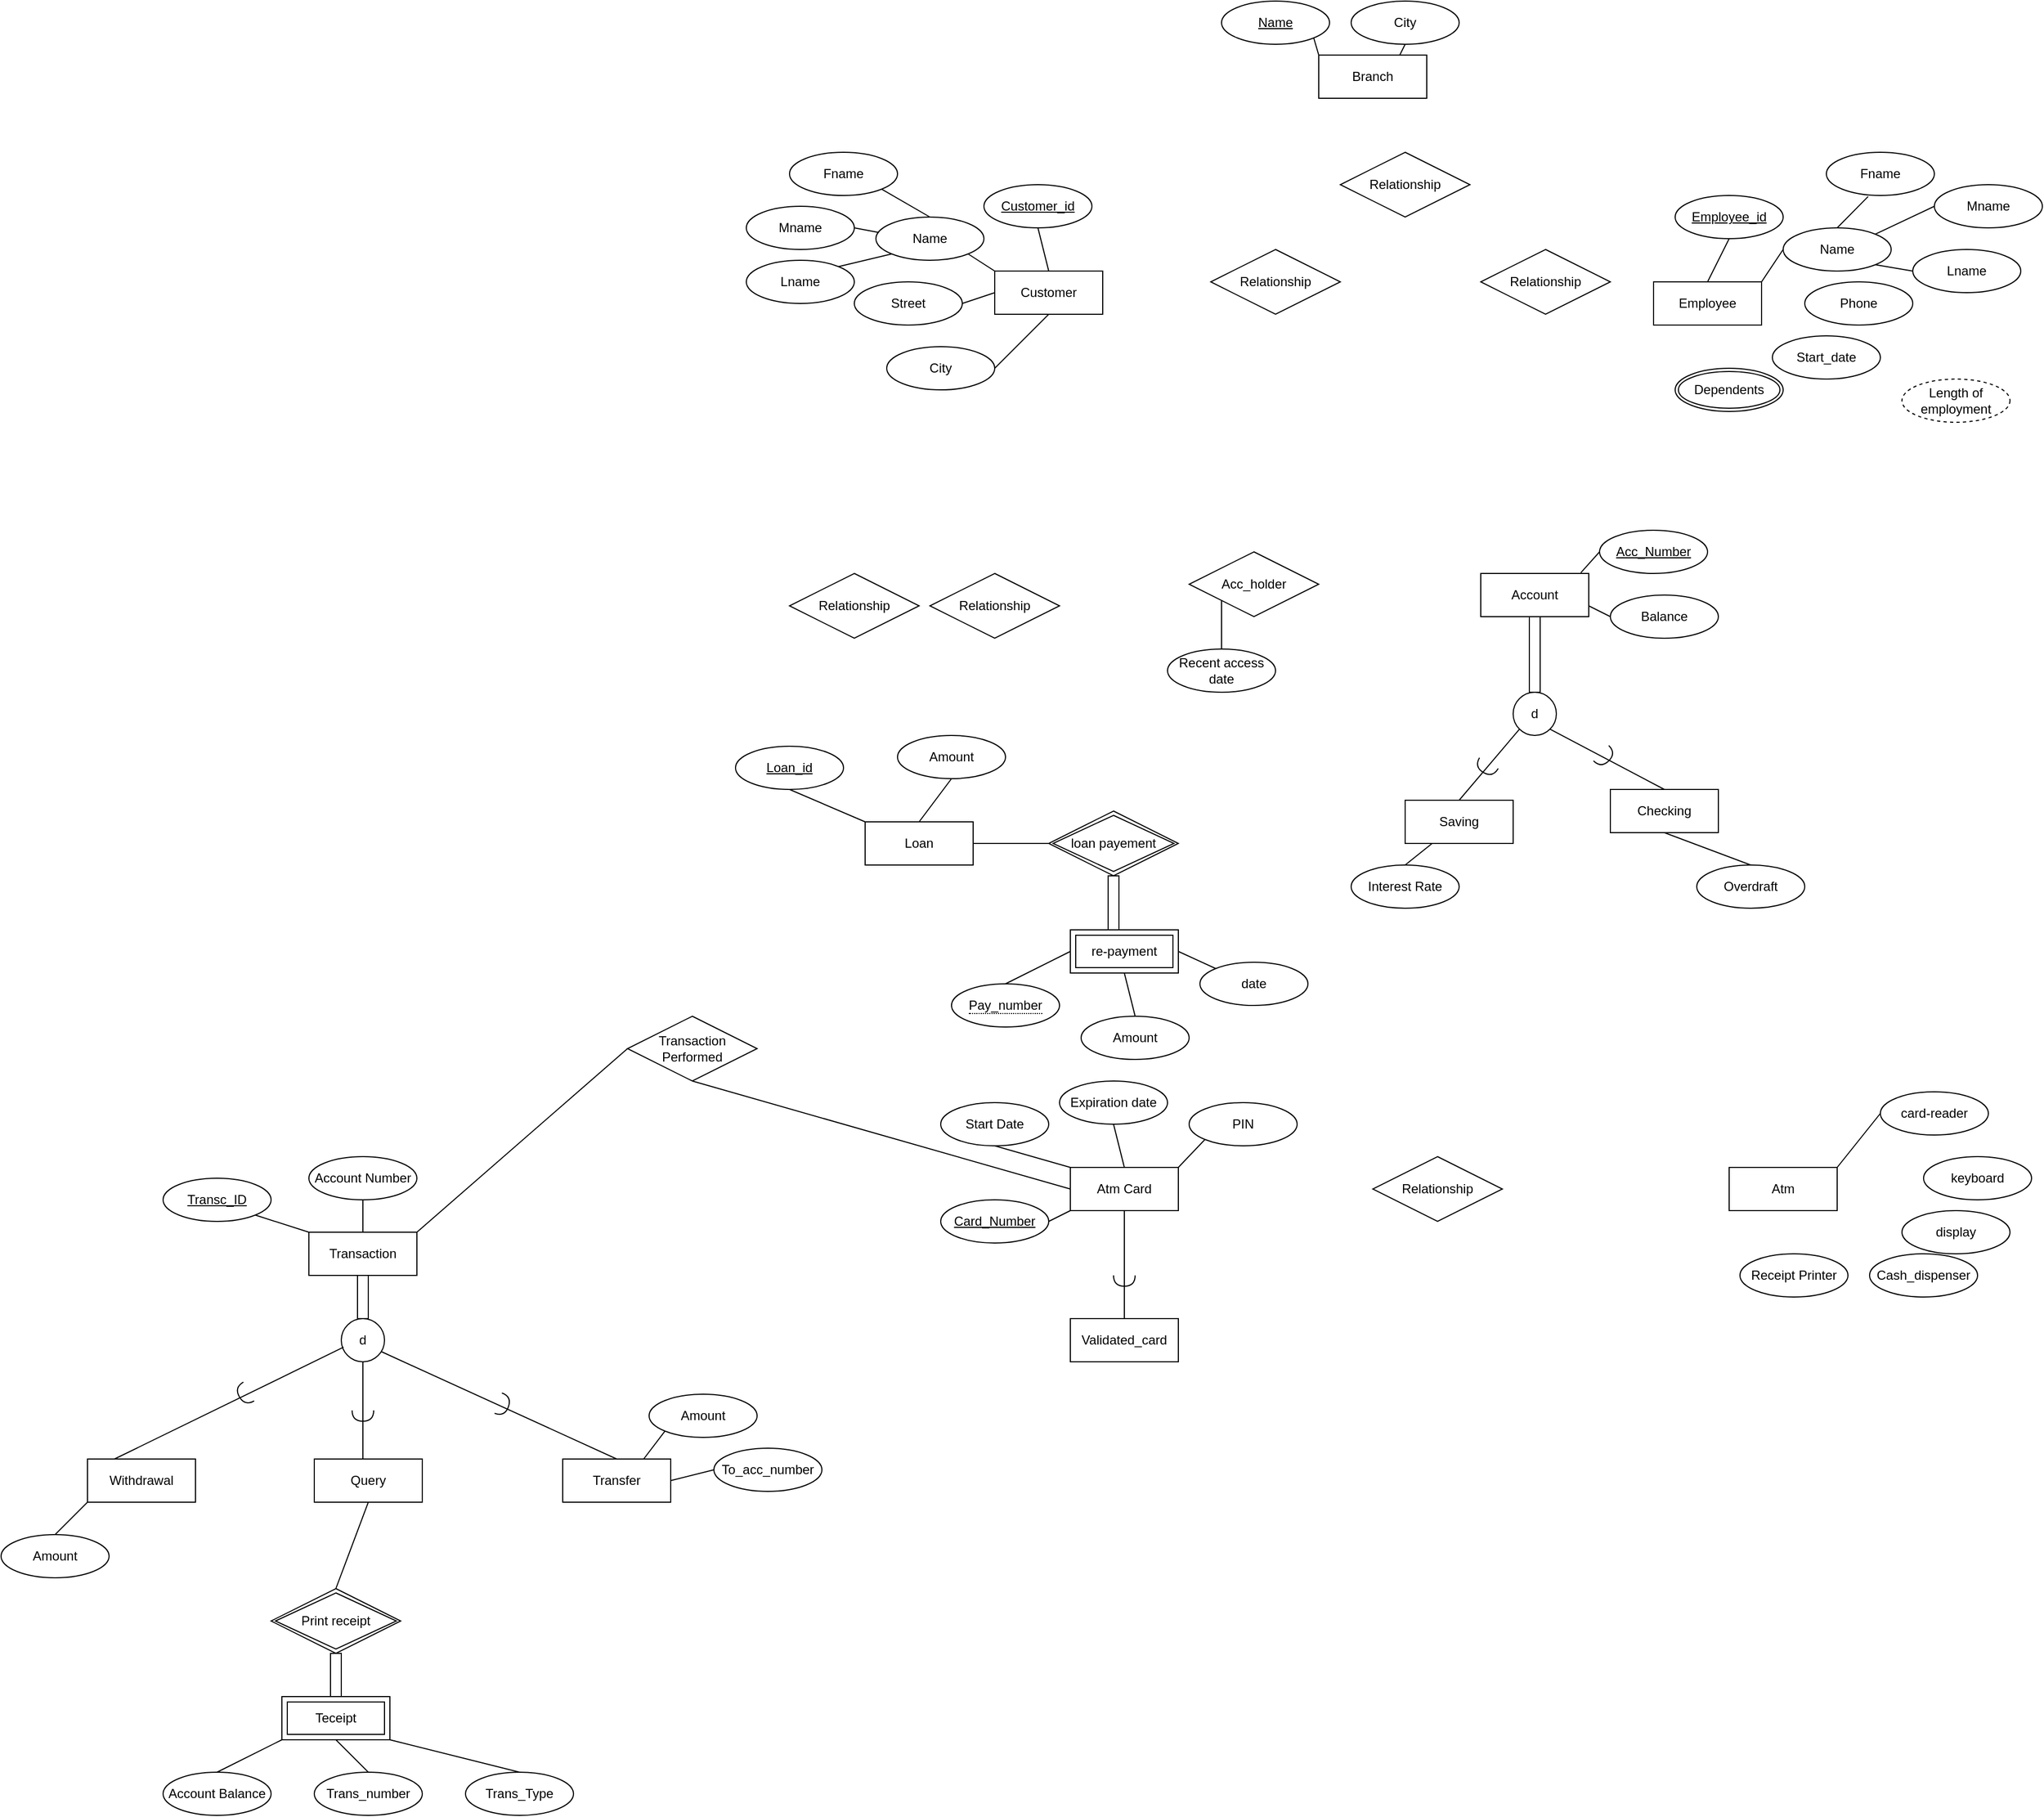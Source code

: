 <mxfile version="13.9.7" type="github">
  <diagram id="R2lEEEUBdFMjLlhIrx00" name="Page-1">
    <mxGraphModel dx="1760" dy="413" grid="1" gridSize="10" guides="1" tooltips="1" connect="1" arrows="1" fold="1" page="1" pageScale="1" pageWidth="850" pageHeight="1100" math="0" shadow="0" extFonts="Permanent Marker^https://fonts.googleapis.com/css?family=Permanent+Marker">
      <root>
        <mxCell id="0" />
        <mxCell id="1" parent="0" />
        <mxCell id="UWcYV5fiP9CUQnte0Ps--20" value="Branch" style="whiteSpace=wrap;html=1;align=center;" parent="1" vertex="1">
          <mxGeometry x="440" y="60" width="100" height="40" as="geometry" />
        </mxCell>
        <mxCell id="UWcYV5fiP9CUQnte0Ps--22" value="Name" style="ellipse;whiteSpace=wrap;html=1;align=center;fontStyle=4;" parent="1" vertex="1">
          <mxGeometry x="350" y="10" width="100" height="40" as="geometry" />
        </mxCell>
        <mxCell id="UWcYV5fiP9CUQnte0Ps--23" value="City" style="ellipse;whiteSpace=wrap;html=1;align=center;" parent="1" vertex="1">
          <mxGeometry x="470" y="10" width="100" height="40" as="geometry" />
        </mxCell>
        <mxCell id="UWcYV5fiP9CUQnte0Ps--24" value="Customer" style="whiteSpace=wrap;html=1;align=center;" parent="1" vertex="1">
          <mxGeometry x="140" y="260" width="100" height="40" as="geometry" />
        </mxCell>
        <mxCell id="UWcYV5fiP9CUQnte0Ps--25" value="Customer_id" style="ellipse;whiteSpace=wrap;html=1;align=center;fontStyle=4;" parent="1" vertex="1">
          <mxGeometry x="130" y="180" width="100" height="40" as="geometry" />
        </mxCell>
        <mxCell id="UWcYV5fiP9CUQnte0Ps--26" value="Name" style="ellipse;whiteSpace=wrap;html=1;align=center;" parent="1" vertex="1">
          <mxGeometry x="30" y="210" width="100" height="40" as="geometry" />
        </mxCell>
        <mxCell id="UWcYV5fiP9CUQnte0Ps--27" value="Street" style="ellipse;whiteSpace=wrap;html=1;align=center;" parent="1" vertex="1">
          <mxGeometry x="10" y="270" width="100" height="40" as="geometry" />
        </mxCell>
        <mxCell id="UWcYV5fiP9CUQnte0Ps--28" value="City" style="ellipse;whiteSpace=wrap;html=1;align=center;" parent="1" vertex="1">
          <mxGeometry x="40" y="330" width="100" height="40" as="geometry" />
        </mxCell>
        <mxCell id="UWcYV5fiP9CUQnte0Ps--30" value="Employee" style="whiteSpace=wrap;html=1;align=center;" parent="1" vertex="1">
          <mxGeometry x="750" y="270" width="100" height="40" as="geometry" />
        </mxCell>
        <mxCell id="UWcYV5fiP9CUQnte0Ps--31" value="Name" style="ellipse;whiteSpace=wrap;html=1;align=center;" parent="1" vertex="1">
          <mxGeometry x="870" y="220" width="100" height="40" as="geometry" />
        </mxCell>
        <mxCell id="UWcYV5fiP9CUQnte0Ps--32" value="Employee_id" style="ellipse;whiteSpace=wrap;html=1;align=center;fontStyle=4;" parent="1" vertex="1">
          <mxGeometry x="770" y="190" width="100" height="40" as="geometry" />
        </mxCell>
        <mxCell id="UWcYV5fiP9CUQnte0Ps--34" value="Phone" style="ellipse;whiteSpace=wrap;html=1;align=center;" parent="1" vertex="1">
          <mxGeometry x="890" y="270" width="100" height="40" as="geometry" />
        </mxCell>
        <mxCell id="UWcYV5fiP9CUQnte0Ps--35" value="Start_date" style="ellipse;whiteSpace=wrap;html=1;align=center;" parent="1" vertex="1">
          <mxGeometry x="860" y="320" width="100" height="40" as="geometry" />
        </mxCell>
        <mxCell id="UWcYV5fiP9CUQnte0Ps--36" value="Dependents" style="ellipse;shape=doubleEllipse;margin=3;whiteSpace=wrap;html=1;align=center;" parent="1" vertex="1">
          <mxGeometry x="770" y="350" width="100" height="40" as="geometry" />
        </mxCell>
        <mxCell id="UWcYV5fiP9CUQnte0Ps--37" value="Account" style="whiteSpace=wrap;html=1;align=center;" parent="1" vertex="1">
          <mxGeometry x="590" y="540" width="100" height="40" as="geometry" />
        </mxCell>
        <mxCell id="UWcYV5fiP9CUQnte0Ps--38" value="Balance" style="ellipse;whiteSpace=wrap;html=1;align=center;" parent="1" vertex="1">
          <mxGeometry x="710" y="560" width="100" height="40" as="geometry" />
        </mxCell>
        <mxCell id="UWcYV5fiP9CUQnte0Ps--39" value="Acc_Number" style="ellipse;whiteSpace=wrap;html=1;align=center;fontStyle=4;" parent="1" vertex="1">
          <mxGeometry x="700" y="500" width="100" height="40" as="geometry" />
        </mxCell>
        <mxCell id="UWcYV5fiP9CUQnte0Ps--40" value="" style="ellipse;whiteSpace=wrap;html=1;aspect=fixed;" parent="1" vertex="1">
          <mxGeometry x="620" y="650" width="40" height="40" as="geometry" />
        </mxCell>
        <mxCell id="UWcYV5fiP9CUQnte0Ps--42" value="Checking" style="whiteSpace=wrap;html=1;align=center;" parent="1" vertex="1">
          <mxGeometry x="710" y="740" width="100" height="40" as="geometry" />
        </mxCell>
        <mxCell id="UWcYV5fiP9CUQnte0Ps--43" value="Saving" style="whiteSpace=wrap;html=1;align=center;" parent="1" vertex="1">
          <mxGeometry x="520" y="750" width="100" height="40" as="geometry" />
        </mxCell>
        <mxCell id="UWcYV5fiP9CUQnte0Ps--44" value="Overdraft" style="ellipse;whiteSpace=wrap;html=1;align=center;" parent="1" vertex="1">
          <mxGeometry x="790" y="810" width="100" height="40" as="geometry" />
        </mxCell>
        <mxCell id="UWcYV5fiP9CUQnte0Ps--45" value="Interest Rate" style="ellipse;whiteSpace=wrap;html=1;align=center;" parent="1" vertex="1">
          <mxGeometry x="470" y="810" width="100" height="40" as="geometry" />
        </mxCell>
        <mxCell id="UWcYV5fiP9CUQnte0Ps--46" value="Acc_holder" style="shape=rhombus;perimeter=rhombusPerimeter;whiteSpace=wrap;html=1;align=center;" parent="1" vertex="1">
          <mxGeometry x="320" y="520" width="120" height="60" as="geometry" />
        </mxCell>
        <mxCell id="UWcYV5fiP9CUQnte0Ps--47" value="Recent access date" style="ellipse;whiteSpace=wrap;html=1;align=center;" parent="1" vertex="1">
          <mxGeometry x="300" y="610" width="100" height="40" as="geometry" />
        </mxCell>
        <mxCell id="UWcYV5fiP9CUQnte0Ps--48" value="Relationship" style="shape=rhombus;perimeter=rhombusPerimeter;whiteSpace=wrap;html=1;align=center;" parent="1" vertex="1">
          <mxGeometry x="460" y="150" width="120" height="60" as="geometry" />
        </mxCell>
        <mxCell id="UWcYV5fiP9CUQnte0Ps--49" value="Relationship" style="shape=rhombus;perimeter=rhombusPerimeter;whiteSpace=wrap;html=1;align=center;" parent="1" vertex="1">
          <mxGeometry x="340" y="240" width="120" height="60" as="geometry" />
        </mxCell>
        <mxCell id="UWcYV5fiP9CUQnte0Ps--50" value="Relationship" style="shape=rhombus;perimeter=rhombusPerimeter;whiteSpace=wrap;html=1;align=center;" parent="1" vertex="1">
          <mxGeometry x="590" y="240" width="120" height="60" as="geometry" />
        </mxCell>
        <mxCell id="UWcYV5fiP9CUQnte0Ps--52" value="Relationship" style="shape=rhombus;perimeter=rhombusPerimeter;whiteSpace=wrap;html=1;align=center;" parent="1" vertex="1">
          <mxGeometry x="80" y="540" width="120" height="60" as="geometry" />
        </mxCell>
        <mxCell id="UWcYV5fiP9CUQnte0Ps--53" value="Relationship" style="shape=rhombus;perimeter=rhombusPerimeter;whiteSpace=wrap;html=1;align=center;" parent="1" vertex="1">
          <mxGeometry x="-50" y="540" width="120" height="60" as="geometry" />
        </mxCell>
        <mxCell id="UWcYV5fiP9CUQnte0Ps--54" value="Loan" style="whiteSpace=wrap;html=1;align=center;" parent="1" vertex="1">
          <mxGeometry x="20" y="770" width="100" height="40" as="geometry" />
        </mxCell>
        <mxCell id="UWcYV5fiP9CUQnte0Ps--55" value="Loan_id" style="ellipse;whiteSpace=wrap;html=1;align=center;fontStyle=4;" parent="1" vertex="1">
          <mxGeometry x="-100" y="700" width="100" height="40" as="geometry" />
        </mxCell>
        <mxCell id="UWcYV5fiP9CUQnte0Ps--56" value="Amount" style="ellipse;whiteSpace=wrap;html=1;align=center;" parent="1" vertex="1">
          <mxGeometry x="50" y="690" width="100" height="40" as="geometry" />
        </mxCell>
        <mxCell id="UWcYV5fiP9CUQnte0Ps--57" value="loan payement" style="shape=rhombus;double=1;perimeter=rhombusPerimeter;whiteSpace=wrap;html=1;align=center;" parent="1" vertex="1">
          <mxGeometry x="190" y="760" width="120" height="60" as="geometry" />
        </mxCell>
        <mxCell id="UWcYV5fiP9CUQnte0Ps--58" value="re-payment" style="shape=ext;margin=3;double=1;whiteSpace=wrap;html=1;align=center;" parent="1" vertex="1">
          <mxGeometry x="210" y="870" width="100" height="40" as="geometry" />
        </mxCell>
        <mxCell id="UWcYV5fiP9CUQnte0Ps--60" value="date" style="ellipse;whiteSpace=wrap;html=1;align=center;" parent="1" vertex="1">
          <mxGeometry x="330" y="900" width="100" height="40" as="geometry" />
        </mxCell>
        <mxCell id="UWcYV5fiP9CUQnte0Ps--61" value="Amount" style="ellipse;whiteSpace=wrap;html=1;align=center;" parent="1" vertex="1">
          <mxGeometry x="220" y="950" width="100" height="40" as="geometry" />
        </mxCell>
        <mxCell id="UWcYV5fiP9CUQnte0Ps--62" value="&lt;span style=&quot;border-bottom: 1px dotted&quot;&gt;Pay_number&lt;/span&gt;" style="ellipse;whiteSpace=wrap;html=1;align=center;" parent="1" vertex="1">
          <mxGeometry x="100" y="920" width="100" height="40" as="geometry" />
        </mxCell>
        <mxCell id="UWcYV5fiP9CUQnte0Ps--63" value="Atm" style="whiteSpace=wrap;html=1;align=center;" parent="1" vertex="1">
          <mxGeometry x="820" y="1090" width="100" height="40" as="geometry" />
        </mxCell>
        <mxCell id="UWcYV5fiP9CUQnte0Ps--64" value="card-reader" style="ellipse;whiteSpace=wrap;html=1;align=center;" parent="1" vertex="1">
          <mxGeometry x="960" y="1020" width="100" height="40" as="geometry" />
        </mxCell>
        <mxCell id="UWcYV5fiP9CUQnte0Ps--65" value="keyboard" style="ellipse;whiteSpace=wrap;html=1;align=center;" parent="1" vertex="1">
          <mxGeometry x="1000" y="1080" width="100" height="40" as="geometry" />
        </mxCell>
        <mxCell id="UWcYV5fiP9CUQnte0Ps--66" value="display" style="ellipse;whiteSpace=wrap;html=1;align=center;" parent="1" vertex="1">
          <mxGeometry x="980" y="1130" width="100" height="40" as="geometry" />
        </mxCell>
        <mxCell id="UWcYV5fiP9CUQnte0Ps--67" value="Receipt Printer" style="ellipse;whiteSpace=wrap;html=1;align=center;" parent="1" vertex="1">
          <mxGeometry x="830" y="1170" width="100" height="40" as="geometry" />
        </mxCell>
        <mxCell id="UWcYV5fiP9CUQnte0Ps--68" value="Relationship" style="shape=rhombus;perimeter=rhombusPerimeter;whiteSpace=wrap;html=1;align=center;" parent="1" vertex="1">
          <mxGeometry x="490" y="1080" width="120" height="60" as="geometry" />
        </mxCell>
        <mxCell id="UWcYV5fiP9CUQnte0Ps--70" value="Atm Card" style="whiteSpace=wrap;html=1;align=center;" parent="1" vertex="1">
          <mxGeometry x="210" y="1090" width="100" height="40" as="geometry" />
        </mxCell>
        <mxCell id="UWcYV5fiP9CUQnte0Ps--71" value="PIN" style="ellipse;whiteSpace=wrap;html=1;align=center;" parent="1" vertex="1">
          <mxGeometry x="320" y="1030" width="100" height="40" as="geometry" />
        </mxCell>
        <mxCell id="UWcYV5fiP9CUQnte0Ps--72" value="Expiration date" style="ellipse;whiteSpace=wrap;html=1;align=center;" parent="1" vertex="1">
          <mxGeometry x="200" y="1010" width="100" height="40" as="geometry" />
        </mxCell>
        <mxCell id="UWcYV5fiP9CUQnte0Ps--73" value="Start Date" style="ellipse;whiteSpace=wrap;html=1;align=center;" parent="1" vertex="1">
          <mxGeometry x="90" y="1030" width="100" height="40" as="geometry" />
        </mxCell>
        <mxCell id="UWcYV5fiP9CUQnte0Ps--74" value="Card_Number" style="ellipse;whiteSpace=wrap;html=1;align=center;fontStyle=4;" parent="1" vertex="1">
          <mxGeometry x="90" y="1120" width="100" height="40" as="geometry" />
        </mxCell>
        <mxCell id="UWcYV5fiP9CUQnte0Ps--75" value="Validated_card" style="whiteSpace=wrap;html=1;align=center;" parent="1" vertex="1">
          <mxGeometry x="210" y="1230" width="100" height="40" as="geometry" />
        </mxCell>
        <mxCell id="UWcYV5fiP9CUQnte0Ps--76" value="" style="shape=requiredInterface;html=1;verticalLabelPosition=bottom;direction=south;" parent="1" vertex="1">
          <mxGeometry x="250" y="1190" width="20" height="10" as="geometry" />
        </mxCell>
        <mxCell id="UWcYV5fiP9CUQnte0Ps--77" value="Transaction&lt;br&gt;Performed" style="shape=rhombus;perimeter=rhombusPerimeter;whiteSpace=wrap;html=1;align=center;" parent="1" vertex="1">
          <mxGeometry x="-200" y="950" width="120" height="60" as="geometry" />
        </mxCell>
        <mxCell id="UWcYV5fiP9CUQnte0Ps--78" value="Transaction" style="whiteSpace=wrap;html=1;align=center;" parent="1" vertex="1">
          <mxGeometry x="-495" y="1150" width="100" height="40" as="geometry" />
        </mxCell>
        <mxCell id="UWcYV5fiP9CUQnte0Ps--79" value="" style="ellipse;whiteSpace=wrap;html=1;aspect=fixed;" parent="1" vertex="1">
          <mxGeometry x="-465" y="1230" width="40" height="40" as="geometry" />
        </mxCell>
        <mxCell id="UWcYV5fiP9CUQnte0Ps--80" value="Transc_ID" style="ellipse;whiteSpace=wrap;html=1;align=center;fontStyle=4;" parent="1" vertex="1">
          <mxGeometry x="-630" y="1100" width="100" height="40" as="geometry" />
        </mxCell>
        <mxCell id="UWcYV5fiP9CUQnte0Ps--84" value="Transfer" style="whiteSpace=wrap;html=1;align=center;" parent="1" vertex="1">
          <mxGeometry x="-260" y="1360" width="100" height="40" as="geometry" />
        </mxCell>
        <mxCell id="UWcYV5fiP9CUQnte0Ps--85" value="Query" style="whiteSpace=wrap;html=1;align=center;" parent="1" vertex="1">
          <mxGeometry x="-490" y="1360" width="100" height="40" as="geometry" />
        </mxCell>
        <mxCell id="UWcYV5fiP9CUQnte0Ps--86" value="Withdrawal" style="whiteSpace=wrap;html=1;align=center;" parent="1" vertex="1">
          <mxGeometry x="-700" y="1360" width="100" height="40" as="geometry" />
        </mxCell>
        <mxCell id="UWcYV5fiP9CUQnte0Ps--88" value="Amount" style="ellipse;whiteSpace=wrap;html=1;align=center;" parent="1" vertex="1">
          <mxGeometry x="-780" y="1430" width="100" height="40" as="geometry" />
        </mxCell>
        <mxCell id="UWcYV5fiP9CUQnte0Ps--91" value="Print receipt" style="shape=rhombus;double=1;perimeter=rhombusPerimeter;whiteSpace=wrap;html=1;align=center;" parent="1" vertex="1">
          <mxGeometry x="-530" y="1480" width="120" height="60" as="geometry" />
        </mxCell>
        <mxCell id="UWcYV5fiP9CUQnte0Ps--93" value="Teceipt" style="shape=ext;margin=3;double=1;whiteSpace=wrap;html=1;align=center;" parent="1" vertex="1">
          <mxGeometry x="-520" y="1580" width="100" height="40" as="geometry" />
        </mxCell>
        <mxCell id="UWcYV5fiP9CUQnte0Ps--96" value="Account Balance" style="ellipse;whiteSpace=wrap;html=1;align=center;" parent="1" vertex="1">
          <mxGeometry x="-630" y="1650" width="100" height="40" as="geometry" />
        </mxCell>
        <mxCell id="UWcYV5fiP9CUQnte0Ps--97" value="Trans_number" style="ellipse;whiteSpace=wrap;html=1;align=center;" parent="1" vertex="1">
          <mxGeometry x="-490" y="1650" width="100" height="40" as="geometry" />
        </mxCell>
        <mxCell id="UWcYV5fiP9CUQnte0Ps--98" value="Trans_Type" style="ellipse;whiteSpace=wrap;html=1;align=center;" parent="1" vertex="1">
          <mxGeometry x="-350" y="1650" width="100" height="40" as="geometry" />
        </mxCell>
        <mxCell id="UWcYV5fiP9CUQnte0Ps--99" value="Amount" style="ellipse;whiteSpace=wrap;html=1;align=center;" parent="1" vertex="1">
          <mxGeometry x="-180" y="1300" width="100" height="40" as="geometry" />
        </mxCell>
        <mxCell id="UWcYV5fiP9CUQnte0Ps--100" value="To_acc_number" style="ellipse;whiteSpace=wrap;html=1;align=center;" parent="1" vertex="1">
          <mxGeometry x="-120" y="1350" width="100" height="40" as="geometry" />
        </mxCell>
        <mxCell id="q-OQ38oOY_8WrYEihijI-1" value="Lname" style="ellipse;whiteSpace=wrap;html=1;align=center;" vertex="1" parent="1">
          <mxGeometry x="-90" y="250" width="100" height="40" as="geometry" />
        </mxCell>
        <mxCell id="q-OQ38oOY_8WrYEihijI-2" value="Mname" style="ellipse;whiteSpace=wrap;html=1;align=center;" vertex="1" parent="1">
          <mxGeometry x="-90" y="200" width="100" height="40" as="geometry" />
        </mxCell>
        <mxCell id="q-OQ38oOY_8WrYEihijI-3" value="Fname" style="ellipse;whiteSpace=wrap;html=1;align=center;" vertex="1" parent="1">
          <mxGeometry x="-50" y="150" width="100" height="40" as="geometry" />
        </mxCell>
        <mxCell id="q-OQ38oOY_8WrYEihijI-5" value="Length of employment" style="ellipse;whiteSpace=wrap;html=1;align=center;dashed=1;" vertex="1" parent="1">
          <mxGeometry x="980" y="360" width="100" height="40" as="geometry" />
        </mxCell>
        <mxCell id="q-OQ38oOY_8WrYEihijI-6" value="d" style="text;html=1;strokeColor=none;fillColor=none;align=center;verticalAlign=middle;whiteSpace=wrap;rounded=0;" vertex="1" parent="1">
          <mxGeometry x="620" y="660" width="40" height="20" as="geometry" />
        </mxCell>
        <mxCell id="q-OQ38oOY_8WrYEihijI-8" value="Cash_dispenser" style="ellipse;whiteSpace=wrap;html=1;align=center;" vertex="1" parent="1">
          <mxGeometry x="950" y="1170" width="100" height="40" as="geometry" />
        </mxCell>
        <mxCell id="q-OQ38oOY_8WrYEihijI-9" value="" style="endArrow=none;html=1;exitX=0.5;exitY=1;exitDx=0;exitDy=0;" edge="1" parent="1" source="UWcYV5fiP9CUQnte0Ps--70" target="UWcYV5fiP9CUQnte0Ps--75">
          <mxGeometry width="50" height="50" relative="1" as="geometry">
            <mxPoint x="390" y="1210" as="sourcePoint" />
            <mxPoint x="440" y="1160" as="targetPoint" />
          </mxGeometry>
        </mxCell>
        <mxCell id="q-OQ38oOY_8WrYEihijI-10" value="d" style="text;html=1;strokeColor=none;fillColor=none;align=center;verticalAlign=middle;whiteSpace=wrap;rounded=0;" vertex="1" parent="1">
          <mxGeometry x="-465" y="1240" width="40" height="20" as="geometry" />
        </mxCell>
        <mxCell id="q-OQ38oOY_8WrYEihijI-16" value="" style="shape=requiredInterface;html=1;verticalLabelPosition=bottom;rotation=90;" vertex="1" parent="1">
          <mxGeometry x="-450" y="1310" width="10" height="20" as="geometry" />
        </mxCell>
        <mxCell id="q-OQ38oOY_8WrYEihijI-17" value="" style="shape=requiredInterface;html=1;verticalLabelPosition=bottom;rotation=-210;" vertex="1" parent="1">
          <mxGeometry x="-560" y="1290" width="10" height="20" as="geometry" />
        </mxCell>
        <mxCell id="q-OQ38oOY_8WrYEihijI-15" value="" style="shape=requiredInterface;html=1;verticalLabelPosition=bottom;rotation=20;" vertex="1" parent="1">
          <mxGeometry x="-320" y="1300" width="10" height="20" as="geometry" />
        </mxCell>
        <mxCell id="q-OQ38oOY_8WrYEihijI-22" value="" style="html=1;points=[];perimeter=orthogonalPerimeter;" vertex="1" parent="1">
          <mxGeometry x="-450" y="1190" width="10" height="40" as="geometry" />
        </mxCell>
        <mxCell id="q-OQ38oOY_8WrYEihijI-23" value="" style="endArrow=none;html=1;exitX=0.93;exitY=1.032;exitDx=0;exitDy=0;entryX=0.5;entryY=0;entryDx=0;entryDy=0;exitPerimeter=0;" edge="1" parent="1" source="q-OQ38oOY_8WrYEihijI-10" target="UWcYV5fiP9CUQnte0Ps--84">
          <mxGeometry width="50" height="50" relative="1" as="geometry">
            <mxPoint x="-340" y="1340" as="sourcePoint" />
            <mxPoint x="-290" y="1290" as="targetPoint" />
          </mxGeometry>
        </mxCell>
        <mxCell id="q-OQ38oOY_8WrYEihijI-24" value="" style="endArrow=none;html=1;exitX=0.5;exitY=1;exitDx=0;exitDy=0;entryX=0.45;entryY=0.007;entryDx=0;entryDy=0;entryPerimeter=0;" edge="1" parent="1" source="UWcYV5fiP9CUQnte0Ps--79" target="UWcYV5fiP9CUQnte0Ps--85">
          <mxGeometry width="50" height="50" relative="1" as="geometry">
            <mxPoint x="-300" y="1260" as="sourcePoint" />
            <mxPoint x="-250" y="1210" as="targetPoint" />
          </mxGeometry>
        </mxCell>
        <mxCell id="q-OQ38oOY_8WrYEihijI-25" value="" style="endArrow=none;html=1;entryX=0.052;entryY=0.662;entryDx=0;entryDy=0;entryPerimeter=0;exitX=0.25;exitY=0;exitDx=0;exitDy=0;" edge="1" parent="1" source="UWcYV5fiP9CUQnte0Ps--86" target="UWcYV5fiP9CUQnte0Ps--79">
          <mxGeometry width="50" height="50" relative="1" as="geometry">
            <mxPoint x="-490" y="1330" as="sourcePoint" />
            <mxPoint x="-440" y="1280" as="targetPoint" />
          </mxGeometry>
        </mxCell>
        <mxCell id="q-OQ38oOY_8WrYEihijI-26" value="Account Number" style="ellipse;whiteSpace=wrap;html=1;align=center;" vertex="1" parent="1">
          <mxGeometry x="-495" y="1080" width="100" height="40" as="geometry" />
        </mxCell>
        <mxCell id="q-OQ38oOY_8WrYEihijI-27" value="" style="endArrow=none;html=1;exitX=0.5;exitY=1;exitDx=0;exitDy=0;entryX=0.5;entryY=0;entryDx=0;entryDy=0;" edge="1" parent="1" source="q-OQ38oOY_8WrYEihijI-26" target="UWcYV5fiP9CUQnte0Ps--78">
          <mxGeometry width="50" height="50" relative="1" as="geometry">
            <mxPoint x="-280" y="1200" as="sourcePoint" />
            <mxPoint x="-230" y="1150" as="targetPoint" />
          </mxGeometry>
        </mxCell>
        <mxCell id="q-OQ38oOY_8WrYEihijI-28" value="" style="endArrow=none;html=1;exitX=1;exitY=1;exitDx=0;exitDy=0;entryX=0;entryY=0;entryDx=0;entryDy=0;" edge="1" parent="1" source="UWcYV5fiP9CUQnte0Ps--80" target="UWcYV5fiP9CUQnte0Ps--78">
          <mxGeometry width="50" height="50" relative="1" as="geometry">
            <mxPoint x="-280" y="1200" as="sourcePoint" />
            <mxPoint x="-230" y="1150" as="targetPoint" />
          </mxGeometry>
        </mxCell>
        <mxCell id="q-OQ38oOY_8WrYEihijI-29" value="" style="endArrow=none;html=1;entryX=0;entryY=1;entryDx=0;entryDy=0;exitX=0.5;exitY=0;exitDx=0;exitDy=0;" edge="1" parent="1" source="UWcYV5fiP9CUQnte0Ps--88" target="UWcYV5fiP9CUQnte0Ps--86">
          <mxGeometry width="50" height="50" relative="1" as="geometry">
            <mxPoint x="-510" y="1500" as="sourcePoint" />
            <mxPoint x="-460" y="1450" as="targetPoint" />
          </mxGeometry>
        </mxCell>
        <mxCell id="q-OQ38oOY_8WrYEihijI-30" value="" style="html=1;points=[];perimeter=orthogonalPerimeter;" vertex="1" parent="1">
          <mxGeometry x="-475" y="1540" width="10" height="40" as="geometry" />
        </mxCell>
        <mxCell id="q-OQ38oOY_8WrYEihijI-31" value="" style="endArrow=none;html=1;entryX=0.5;entryY=1;entryDx=0;entryDy=0;exitX=0.5;exitY=0;exitDx=0;exitDy=0;" edge="1" parent="1" source="UWcYV5fiP9CUQnte0Ps--91" target="UWcYV5fiP9CUQnte0Ps--85">
          <mxGeometry width="50" height="50" relative="1" as="geometry">
            <mxPoint x="-390" y="1500" as="sourcePoint" />
            <mxPoint x="-340" y="1450" as="targetPoint" />
          </mxGeometry>
        </mxCell>
        <mxCell id="q-OQ38oOY_8WrYEihijI-32" value="" style="endArrow=none;html=1;exitX=0.5;exitY=0;exitDx=0;exitDy=0;entryX=0;entryY=1;entryDx=0;entryDy=0;" edge="1" parent="1" source="UWcYV5fiP9CUQnte0Ps--96" target="UWcYV5fiP9CUQnte0Ps--93">
          <mxGeometry width="50" height="50" relative="1" as="geometry">
            <mxPoint x="-420" y="1650" as="sourcePoint" />
            <mxPoint x="-370" y="1600" as="targetPoint" />
          </mxGeometry>
        </mxCell>
        <mxCell id="q-OQ38oOY_8WrYEihijI-33" value="" style="endArrow=none;html=1;exitX=0.5;exitY=1;exitDx=0;exitDy=0;entryX=0.5;entryY=0;entryDx=0;entryDy=0;" edge="1" parent="1" source="UWcYV5fiP9CUQnte0Ps--93" target="UWcYV5fiP9CUQnte0Ps--97">
          <mxGeometry width="50" height="50" relative="1" as="geometry">
            <mxPoint x="-420" y="1650" as="sourcePoint" />
            <mxPoint x="-370" y="1600" as="targetPoint" />
          </mxGeometry>
        </mxCell>
        <mxCell id="q-OQ38oOY_8WrYEihijI-34" value="" style="endArrow=none;html=1;exitX=1;exitY=1;exitDx=0;exitDy=0;entryX=0.5;entryY=0;entryDx=0;entryDy=0;" edge="1" parent="1" source="UWcYV5fiP9CUQnte0Ps--93" target="UWcYV5fiP9CUQnte0Ps--98">
          <mxGeometry width="50" height="50" relative="1" as="geometry">
            <mxPoint x="-420" y="1650" as="sourcePoint" />
            <mxPoint x="-370" y="1600" as="targetPoint" />
          </mxGeometry>
        </mxCell>
        <mxCell id="q-OQ38oOY_8WrYEihijI-35" value="" style="endArrow=none;html=1;exitX=0.75;exitY=0;exitDx=0;exitDy=0;entryX=0;entryY=1;entryDx=0;entryDy=0;" edge="1" parent="1" source="UWcYV5fiP9CUQnte0Ps--84" target="UWcYV5fiP9CUQnte0Ps--99">
          <mxGeometry width="50" height="50" relative="1" as="geometry">
            <mxPoint x="-110" y="1380" as="sourcePoint" />
            <mxPoint x="-60" y="1330" as="targetPoint" />
          </mxGeometry>
        </mxCell>
        <mxCell id="q-OQ38oOY_8WrYEihijI-36" value="" style="endArrow=none;html=1;exitX=1;exitY=0.5;exitDx=0;exitDy=0;entryX=0;entryY=0.5;entryDx=0;entryDy=0;" edge="1" parent="1" source="UWcYV5fiP9CUQnte0Ps--84" target="UWcYV5fiP9CUQnte0Ps--100">
          <mxGeometry width="50" height="50" relative="1" as="geometry">
            <mxPoint x="-110" y="1380" as="sourcePoint" />
            <mxPoint x="-60" y="1330" as="targetPoint" />
          </mxGeometry>
        </mxCell>
        <mxCell id="q-OQ38oOY_8WrYEihijI-37" value="" style="endArrow=none;html=1;exitX=1;exitY=0;exitDx=0;exitDy=0;entryX=0;entryY=0.5;entryDx=0;entryDy=0;" edge="1" parent="1" source="UWcYV5fiP9CUQnte0Ps--78" target="UWcYV5fiP9CUQnte0Ps--77">
          <mxGeometry width="50" height="50" relative="1" as="geometry">
            <mxPoint x="-140" y="1140" as="sourcePoint" />
            <mxPoint x="-90" y="1090" as="targetPoint" />
          </mxGeometry>
        </mxCell>
        <mxCell id="q-OQ38oOY_8WrYEihijI-38" value="" style="endArrow=none;html=1;entryX=0;entryY=0.5;entryDx=0;entryDy=0;exitX=0.5;exitY=1;exitDx=0;exitDy=0;" edge="1" parent="1" source="UWcYV5fiP9CUQnte0Ps--77" target="UWcYV5fiP9CUQnte0Ps--70">
          <mxGeometry width="50" height="50" relative="1" as="geometry">
            <mxPoint x="-140" y="1140" as="sourcePoint" />
            <mxPoint x="-90" y="1090" as="targetPoint" />
          </mxGeometry>
        </mxCell>
        <mxCell id="q-OQ38oOY_8WrYEihijI-39" value="" style="endArrow=none;html=1;exitX=1;exitY=0.5;exitDx=0;exitDy=0;entryX=0;entryY=1;entryDx=0;entryDy=0;" edge="1" parent="1" source="UWcYV5fiP9CUQnte0Ps--74" target="UWcYV5fiP9CUQnte0Ps--70">
          <mxGeometry width="50" height="50" relative="1" as="geometry">
            <mxPoint x="150" y="1150" as="sourcePoint" />
            <mxPoint x="200" y="1100" as="targetPoint" />
          </mxGeometry>
        </mxCell>
        <mxCell id="q-OQ38oOY_8WrYEihijI-40" value="" style="endArrow=none;html=1;exitX=0.5;exitY=1;exitDx=0;exitDy=0;entryX=0;entryY=0;entryDx=0;entryDy=0;" edge="1" parent="1" source="UWcYV5fiP9CUQnte0Ps--73" target="UWcYV5fiP9CUQnte0Ps--70">
          <mxGeometry width="50" height="50" relative="1" as="geometry">
            <mxPoint x="320" y="1150" as="sourcePoint" />
            <mxPoint x="370" y="1100" as="targetPoint" />
          </mxGeometry>
        </mxCell>
        <mxCell id="q-OQ38oOY_8WrYEihijI-41" value="" style="endArrow=none;html=1;exitX=0.5;exitY=1;exitDx=0;exitDy=0;entryX=0.5;entryY=0;entryDx=0;entryDy=0;" edge="1" parent="1" source="UWcYV5fiP9CUQnte0Ps--72" target="UWcYV5fiP9CUQnte0Ps--70">
          <mxGeometry width="50" height="50" relative="1" as="geometry">
            <mxPoint x="320" y="1150" as="sourcePoint" />
            <mxPoint x="370" y="1100" as="targetPoint" />
          </mxGeometry>
        </mxCell>
        <mxCell id="q-OQ38oOY_8WrYEihijI-42" value="" style="endArrow=none;html=1;exitX=1;exitY=0;exitDx=0;exitDy=0;entryX=0;entryY=1;entryDx=0;entryDy=0;" edge="1" parent="1" source="UWcYV5fiP9CUQnte0Ps--70" target="UWcYV5fiP9CUQnte0Ps--71">
          <mxGeometry width="50" height="50" relative="1" as="geometry">
            <mxPoint x="320" y="1150" as="sourcePoint" />
            <mxPoint x="370" y="1100" as="targetPoint" />
          </mxGeometry>
        </mxCell>
        <mxCell id="q-OQ38oOY_8WrYEihijI-44" value="" style="endArrow=none;html=1;exitX=0.5;exitY=0;exitDx=0;exitDy=0;entryX=0;entryY=0.5;entryDx=0;entryDy=0;" edge="1" parent="1" source="UWcYV5fiP9CUQnte0Ps--62" target="UWcYV5fiP9CUQnte0Ps--58">
          <mxGeometry width="50" height="50" relative="1" as="geometry">
            <mxPoint x="380" y="1040" as="sourcePoint" />
            <mxPoint x="430" y="990" as="targetPoint" />
          </mxGeometry>
        </mxCell>
        <mxCell id="q-OQ38oOY_8WrYEihijI-45" value="" style="endArrow=none;html=1;entryX=0.5;entryY=1;entryDx=0;entryDy=0;exitX=0.5;exitY=0;exitDx=0;exitDy=0;" edge="1" parent="1" source="UWcYV5fiP9CUQnte0Ps--61" target="UWcYV5fiP9CUQnte0Ps--58">
          <mxGeometry width="50" height="50" relative="1" as="geometry">
            <mxPoint x="380" y="1040" as="sourcePoint" />
            <mxPoint x="430" y="990" as="targetPoint" />
          </mxGeometry>
        </mxCell>
        <mxCell id="q-OQ38oOY_8WrYEihijI-46" value="" style="endArrow=none;html=1;entryX=1;entryY=0.5;entryDx=0;entryDy=0;exitX=0;exitY=0;exitDx=0;exitDy=0;" edge="1" parent="1" source="UWcYV5fiP9CUQnte0Ps--60" target="UWcYV5fiP9CUQnte0Ps--58">
          <mxGeometry width="50" height="50" relative="1" as="geometry">
            <mxPoint x="380" y="1040" as="sourcePoint" />
            <mxPoint x="430" y="990" as="targetPoint" />
          </mxGeometry>
        </mxCell>
        <mxCell id="q-OQ38oOY_8WrYEihijI-47" value="" style="endArrow=none;html=1;entryX=0.5;entryY=1;entryDx=0;entryDy=0;exitX=0.5;exitY=0;exitDx=0;exitDy=0;" edge="1" parent="1" source="UWcYV5fiP9CUQnte0Ps--54" target="UWcYV5fiP9CUQnte0Ps--56">
          <mxGeometry width="50" height="50" relative="1" as="geometry">
            <mxPoint x="240" y="910" as="sourcePoint" />
            <mxPoint x="290" y="860" as="targetPoint" />
          </mxGeometry>
        </mxCell>
        <mxCell id="q-OQ38oOY_8WrYEihijI-48" value="" style="endArrow=none;html=1;entryX=0.5;entryY=1;entryDx=0;entryDy=0;exitX=0;exitY=0;exitDx=0;exitDy=0;" edge="1" parent="1" source="UWcYV5fiP9CUQnte0Ps--54" target="UWcYV5fiP9CUQnte0Ps--55">
          <mxGeometry width="50" height="50" relative="1" as="geometry">
            <mxPoint x="240" y="910" as="sourcePoint" />
            <mxPoint x="290" y="860" as="targetPoint" />
          </mxGeometry>
        </mxCell>
        <mxCell id="q-OQ38oOY_8WrYEihijI-49" value="" style="endArrow=none;html=1;exitX=1;exitY=0.5;exitDx=0;exitDy=0;entryX=0;entryY=0.5;entryDx=0;entryDy=0;" edge="1" parent="1" source="UWcYV5fiP9CUQnte0Ps--54" target="UWcYV5fiP9CUQnte0Ps--57">
          <mxGeometry width="50" height="50" relative="1" as="geometry">
            <mxPoint x="350" y="910" as="sourcePoint" />
            <mxPoint x="400" y="860" as="targetPoint" />
          </mxGeometry>
        </mxCell>
        <mxCell id="q-OQ38oOY_8WrYEihijI-50" value="" style="html=1;points=[];perimeter=orthogonalPerimeter;" vertex="1" parent="1">
          <mxGeometry x="245" y="820" width="10" height="50" as="geometry" />
        </mxCell>
        <mxCell id="q-OQ38oOY_8WrYEihijI-51" value="" style="endArrow=none;html=1;exitX=0.5;exitY=0;exitDx=0;exitDy=0;entryX=0.25;entryY=1;entryDx=0;entryDy=0;" edge="1" parent="1" source="UWcYV5fiP9CUQnte0Ps--45" target="UWcYV5fiP9CUQnte0Ps--43">
          <mxGeometry width="50" height="50" relative="1" as="geometry">
            <mxPoint x="630" y="870" as="sourcePoint" />
            <mxPoint x="680" y="820" as="targetPoint" />
          </mxGeometry>
        </mxCell>
        <mxCell id="q-OQ38oOY_8WrYEihijI-52" value="" style="endArrow=none;html=1;entryX=0.5;entryY=1;entryDx=0;entryDy=0;exitX=0.5;exitY=0;exitDx=0;exitDy=0;" edge="1" parent="1" source="UWcYV5fiP9CUQnte0Ps--44" target="UWcYV5fiP9CUQnte0Ps--42">
          <mxGeometry width="50" height="50" relative="1" as="geometry">
            <mxPoint x="630" y="870" as="sourcePoint" />
            <mxPoint x="680" y="820" as="targetPoint" />
          </mxGeometry>
        </mxCell>
        <mxCell id="q-OQ38oOY_8WrYEihijI-53" value="" style="html=1;points=[];perimeter=orthogonalPerimeter;" vertex="1" parent="1">
          <mxGeometry x="635" y="580" width="10" height="70" as="geometry" />
        </mxCell>
        <mxCell id="q-OQ38oOY_8WrYEihijI-57" value="" style="shape=requiredInterface;html=1;verticalLabelPosition=bottom;rotation=45;" vertex="1" parent="1">
          <mxGeometry x="700" y="700" width="10" height="20" as="geometry" />
        </mxCell>
        <mxCell id="q-OQ38oOY_8WrYEihijI-58" value="" style="shape=requiredInterface;html=1;verticalLabelPosition=bottom;rotation=120;" vertex="1" parent="1">
          <mxGeometry x="590" y="710" width="10" height="20" as="geometry" />
        </mxCell>
        <mxCell id="q-OQ38oOY_8WrYEihijI-59" value="" style="endArrow=none;html=1;exitX=1;exitY=1;exitDx=0;exitDy=0;entryX=0.5;entryY=0;entryDx=0;entryDy=0;" edge="1" parent="1" source="UWcYV5fiP9CUQnte0Ps--40" target="UWcYV5fiP9CUQnte0Ps--42">
          <mxGeometry width="50" height="50" relative="1" as="geometry">
            <mxPoint x="790" y="700" as="sourcePoint" />
            <mxPoint x="840" y="650" as="targetPoint" />
          </mxGeometry>
        </mxCell>
        <mxCell id="q-OQ38oOY_8WrYEihijI-60" value="" style="endArrow=none;html=1;exitX=0.5;exitY=0;exitDx=0;exitDy=0;entryX=0;entryY=1;entryDx=0;entryDy=0;" edge="1" parent="1" source="UWcYV5fiP9CUQnte0Ps--43" target="UWcYV5fiP9CUQnte0Ps--40">
          <mxGeometry width="50" height="50" relative="1" as="geometry">
            <mxPoint x="790" y="700" as="sourcePoint" />
            <mxPoint x="840" y="650" as="targetPoint" />
          </mxGeometry>
        </mxCell>
        <mxCell id="q-OQ38oOY_8WrYEihijI-61" value="" style="endArrow=none;html=1;exitX=1;exitY=0.75;exitDx=0;exitDy=0;entryX=0;entryY=0.5;entryDx=0;entryDy=0;" edge="1" parent="1" source="UWcYV5fiP9CUQnte0Ps--37" target="UWcYV5fiP9CUQnte0Ps--38">
          <mxGeometry width="50" height="50" relative="1" as="geometry">
            <mxPoint x="780" y="640" as="sourcePoint" />
            <mxPoint x="830" y="590" as="targetPoint" />
          </mxGeometry>
        </mxCell>
        <mxCell id="q-OQ38oOY_8WrYEihijI-62" value="" style="endArrow=none;html=1;exitX=0.927;exitY=-0.017;exitDx=0;exitDy=0;exitPerimeter=0;entryX=0;entryY=0.5;entryDx=0;entryDy=0;" edge="1" parent="1" source="UWcYV5fiP9CUQnte0Ps--37" target="UWcYV5fiP9CUQnte0Ps--39">
          <mxGeometry width="50" height="50" relative="1" as="geometry">
            <mxPoint x="780" y="640" as="sourcePoint" />
            <mxPoint x="830" y="590" as="targetPoint" />
          </mxGeometry>
        </mxCell>
        <mxCell id="q-OQ38oOY_8WrYEihijI-63" value="" style="endArrow=none;html=1;entryX=0;entryY=1;entryDx=0;entryDy=0;exitX=0.5;exitY=0;exitDx=0;exitDy=0;" edge="1" parent="1" source="UWcYV5fiP9CUQnte0Ps--47" target="UWcYV5fiP9CUQnte0Ps--46">
          <mxGeometry width="50" height="50" relative="1" as="geometry">
            <mxPoint x="240" y="620" as="sourcePoint" />
            <mxPoint x="290" y="570" as="targetPoint" />
          </mxGeometry>
        </mxCell>
        <mxCell id="q-OQ38oOY_8WrYEihijI-64" value="" style="endArrow=none;html=1;entryX=0.5;entryY=1;entryDx=0;entryDy=0;exitX=0.5;exitY=0;exitDx=0;exitDy=0;" edge="1" parent="1" source="UWcYV5fiP9CUQnte0Ps--24" target="UWcYV5fiP9CUQnte0Ps--25">
          <mxGeometry width="50" height="50" relative="1" as="geometry">
            <mxPoint x="280" y="350" as="sourcePoint" />
            <mxPoint x="330" y="300" as="targetPoint" />
          </mxGeometry>
        </mxCell>
        <mxCell id="q-OQ38oOY_8WrYEihijI-65" value="" style="endArrow=none;html=1;entryX=1;entryY=1;entryDx=0;entryDy=0;" edge="1" parent="1" target="UWcYV5fiP9CUQnte0Ps--26">
          <mxGeometry width="50" height="50" relative="1" as="geometry">
            <mxPoint x="140" y="260" as="sourcePoint" />
            <mxPoint x="330" y="300" as="targetPoint" />
          </mxGeometry>
        </mxCell>
        <mxCell id="q-OQ38oOY_8WrYEihijI-66" value="" style="endArrow=none;html=1;exitX=1;exitY=0.5;exitDx=0;exitDy=0;entryX=0;entryY=0.5;entryDx=0;entryDy=0;" edge="1" parent="1" source="UWcYV5fiP9CUQnte0Ps--27" target="UWcYV5fiP9CUQnte0Ps--24">
          <mxGeometry width="50" height="50" relative="1" as="geometry">
            <mxPoint x="280" y="350" as="sourcePoint" />
            <mxPoint x="330" y="300" as="targetPoint" />
          </mxGeometry>
        </mxCell>
        <mxCell id="q-OQ38oOY_8WrYEihijI-67" value="" style="endArrow=none;html=1;exitX=1;exitY=0.5;exitDx=0;exitDy=0;entryX=0.5;entryY=1;entryDx=0;entryDy=0;" edge="1" parent="1" source="UWcYV5fiP9CUQnte0Ps--28" target="UWcYV5fiP9CUQnte0Ps--24">
          <mxGeometry width="50" height="50" relative="1" as="geometry">
            <mxPoint x="280" y="350" as="sourcePoint" />
            <mxPoint x="330" y="300" as="targetPoint" />
          </mxGeometry>
        </mxCell>
        <mxCell id="q-OQ38oOY_8WrYEihijI-68" value="" style="endArrow=none;html=1;exitX=1;exitY=0;exitDx=0;exitDy=0;entryX=0;entryY=1;entryDx=0;entryDy=0;" edge="1" parent="1" source="q-OQ38oOY_8WrYEihijI-1" target="UWcYV5fiP9CUQnte0Ps--26">
          <mxGeometry width="50" height="50" relative="1" as="geometry">
            <mxPoint x="280" y="350" as="sourcePoint" />
            <mxPoint x="330" y="300" as="targetPoint" />
          </mxGeometry>
        </mxCell>
        <mxCell id="q-OQ38oOY_8WrYEihijI-69" value="" style="endArrow=none;html=1;exitX=1;exitY=0.5;exitDx=0;exitDy=0;entryX=0.026;entryY=0.357;entryDx=0;entryDy=0;entryPerimeter=0;" edge="1" parent="1" source="q-OQ38oOY_8WrYEihijI-2" target="UWcYV5fiP9CUQnte0Ps--26">
          <mxGeometry width="50" height="50" relative="1" as="geometry">
            <mxPoint x="280" y="350" as="sourcePoint" />
            <mxPoint x="330" y="300" as="targetPoint" />
          </mxGeometry>
        </mxCell>
        <mxCell id="q-OQ38oOY_8WrYEihijI-70" value="" style="endArrow=none;html=1;exitX=1;exitY=1;exitDx=0;exitDy=0;entryX=0.5;entryY=0;entryDx=0;entryDy=0;" edge="1" parent="1" source="q-OQ38oOY_8WrYEihijI-3" target="UWcYV5fiP9CUQnte0Ps--26">
          <mxGeometry width="50" height="50" relative="1" as="geometry">
            <mxPoint x="280" y="350" as="sourcePoint" />
            <mxPoint x="330" y="300" as="targetPoint" />
          </mxGeometry>
        </mxCell>
        <mxCell id="q-OQ38oOY_8WrYEihijI-71" value="" style="endArrow=none;html=1;entryX=0.5;entryY=0;entryDx=0;entryDy=0;exitX=0.5;exitY=1;exitDx=0;exitDy=0;" edge="1" parent="1" source="UWcYV5fiP9CUQnte0Ps--32" target="UWcYV5fiP9CUQnte0Ps--30">
          <mxGeometry width="50" height="50" relative="1" as="geometry">
            <mxPoint x="820" y="410" as="sourcePoint" />
            <mxPoint x="870" y="360" as="targetPoint" />
          </mxGeometry>
        </mxCell>
        <mxCell id="q-OQ38oOY_8WrYEihijI-72" value="" style="endArrow=none;html=1;exitX=1;exitY=0;exitDx=0;exitDy=0;entryX=0;entryY=0.5;entryDx=0;entryDy=0;" edge="1" parent="1" source="UWcYV5fiP9CUQnte0Ps--30" target="UWcYV5fiP9CUQnte0Ps--31">
          <mxGeometry width="50" height="50" relative="1" as="geometry">
            <mxPoint x="820" y="410" as="sourcePoint" />
            <mxPoint x="870" y="360" as="targetPoint" />
          </mxGeometry>
        </mxCell>
        <mxCell id="q-OQ38oOY_8WrYEihijI-73" value="Lname" style="ellipse;whiteSpace=wrap;html=1;align=center;" vertex="1" parent="1">
          <mxGeometry x="990" y="240" width="100" height="40" as="geometry" />
        </mxCell>
        <mxCell id="q-OQ38oOY_8WrYEihijI-74" value="Mname" style="ellipse;whiteSpace=wrap;html=1;align=center;" vertex="1" parent="1">
          <mxGeometry x="1010" y="180" width="100" height="40" as="geometry" />
        </mxCell>
        <mxCell id="q-OQ38oOY_8WrYEihijI-75" value="Fname" style="ellipse;whiteSpace=wrap;html=1;align=center;" vertex="1" parent="1">
          <mxGeometry x="910" y="150" width="100" height="40" as="geometry" />
        </mxCell>
        <mxCell id="q-OQ38oOY_8WrYEihijI-79" value="" style="endArrow=none;html=1;entryX=0.387;entryY=1.023;entryDx=0;entryDy=0;entryPerimeter=0;exitX=0.5;exitY=0;exitDx=0;exitDy=0;" edge="1" parent="1" source="UWcYV5fiP9CUQnte0Ps--31" target="q-OQ38oOY_8WrYEihijI-75">
          <mxGeometry width="50" height="50" relative="1" as="geometry">
            <mxPoint x="790" y="310" as="sourcePoint" />
            <mxPoint x="840" y="260" as="targetPoint" />
          </mxGeometry>
        </mxCell>
        <mxCell id="q-OQ38oOY_8WrYEihijI-80" value="" style="endArrow=none;html=1;entryX=0;entryY=0.5;entryDx=0;entryDy=0;exitX=1;exitY=0;exitDx=0;exitDy=0;" edge="1" parent="1" source="UWcYV5fiP9CUQnte0Ps--31" target="q-OQ38oOY_8WrYEihijI-74">
          <mxGeometry width="50" height="50" relative="1" as="geometry">
            <mxPoint x="790" y="310" as="sourcePoint" />
            <mxPoint x="840" y="260" as="targetPoint" />
          </mxGeometry>
        </mxCell>
        <mxCell id="q-OQ38oOY_8WrYEihijI-81" value="" style="endArrow=none;html=1;entryX=0;entryY=0.5;entryDx=0;entryDy=0;exitX=1;exitY=1;exitDx=0;exitDy=0;" edge="1" parent="1" source="UWcYV5fiP9CUQnte0Ps--31" target="q-OQ38oOY_8WrYEihijI-73">
          <mxGeometry width="50" height="50" relative="1" as="geometry">
            <mxPoint x="790" y="310" as="sourcePoint" />
            <mxPoint x="840" y="260" as="targetPoint" />
          </mxGeometry>
        </mxCell>
        <mxCell id="q-OQ38oOY_8WrYEihijI-82" value="" style="endArrow=none;html=1;entryX=0.5;entryY=1;entryDx=0;entryDy=0;exitX=0.75;exitY=0;exitDx=0;exitDy=0;" edge="1" parent="1" source="UWcYV5fiP9CUQnte0Ps--20" target="UWcYV5fiP9CUQnte0Ps--23">
          <mxGeometry width="50" height="50" relative="1" as="geometry">
            <mxPoint x="560" y="210" as="sourcePoint" />
            <mxPoint x="610" y="160" as="targetPoint" />
          </mxGeometry>
        </mxCell>
        <mxCell id="q-OQ38oOY_8WrYEihijI-83" value="" style="endArrow=none;html=1;entryX=1;entryY=1;entryDx=0;entryDy=0;exitX=0;exitY=0;exitDx=0;exitDy=0;" edge="1" parent="1" source="UWcYV5fiP9CUQnte0Ps--20" target="UWcYV5fiP9CUQnte0Ps--22">
          <mxGeometry width="50" height="50" relative="1" as="geometry">
            <mxPoint x="560" y="210" as="sourcePoint" />
            <mxPoint x="610" y="160" as="targetPoint" />
          </mxGeometry>
        </mxCell>
        <mxCell id="q-OQ38oOY_8WrYEihijI-84" value="" style="endArrow=none;html=1;exitX=1;exitY=0;exitDx=0;exitDy=0;entryX=0;entryY=0.5;entryDx=0;entryDy=0;" edge="1" parent="1" source="UWcYV5fiP9CUQnte0Ps--63" target="UWcYV5fiP9CUQnte0Ps--64">
          <mxGeometry width="50" height="50" relative="1" as="geometry">
            <mxPoint x="1010" y="1160" as="sourcePoint" />
            <mxPoint x="1060" y="1110" as="targetPoint" />
          </mxGeometry>
        </mxCell>
      </root>
    </mxGraphModel>
  </diagram>
</mxfile>
